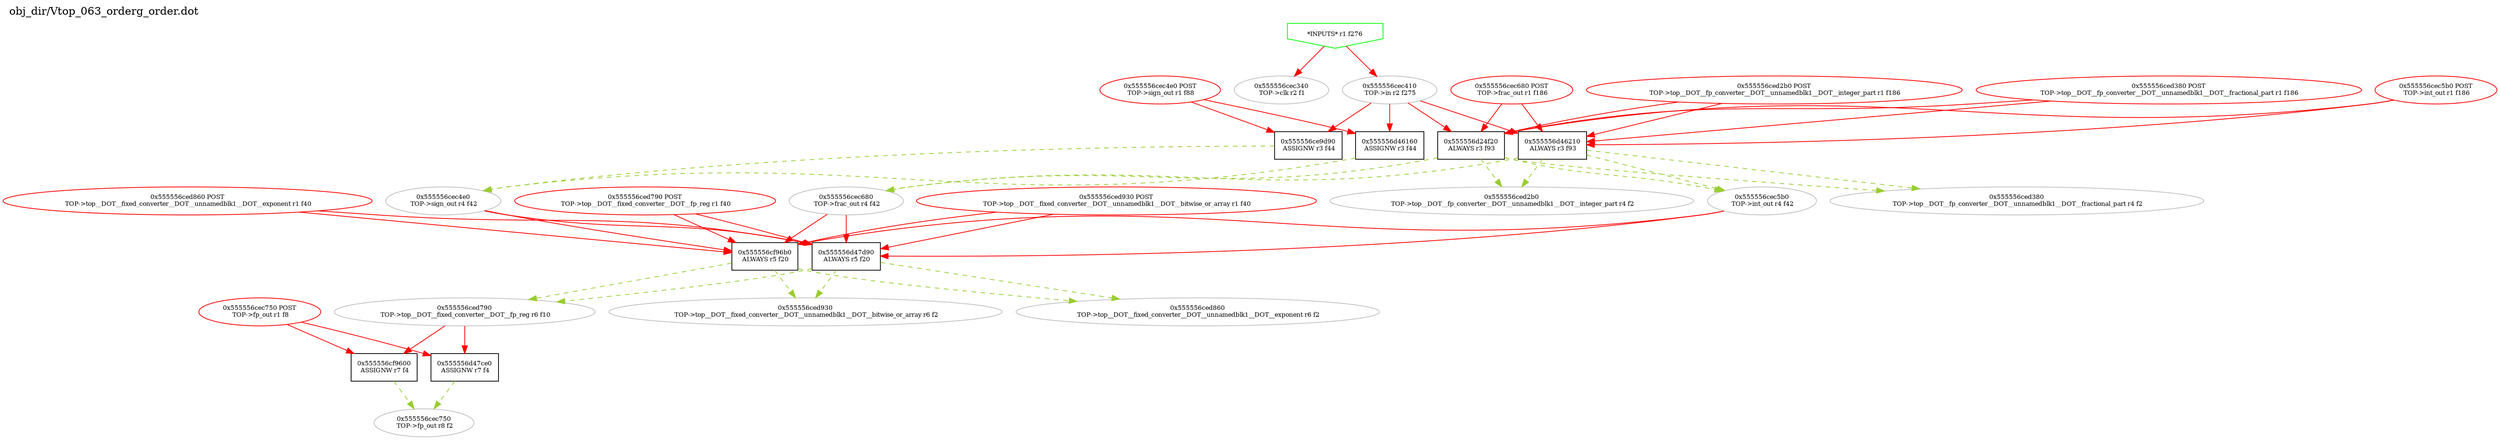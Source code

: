 digraph v3graph {
	graph	[label="obj_dir/Vtop_063_orderg_order.dot",
		 labelloc=t, labeljust=l,
		 //size="7.5,10",
		 rankdir=TB];
	n0x555556bb2f00_0	[fontsize=8 label="0x555556cec750 POST\n TOP->fp_out r1 f8", color=red, shape=ellipse];
	n0x555556bb2f00_1	[fontsize=8 label="0x555556ced930 POST\n TOP->top__DOT__fixed_converter__DOT__unnamedblk1__DOT__bitwise_or_array r1 f40", color=red, shape=ellipse];
	n0x555556bb2f00_2	[fontsize=8 label="0x555556ced860 POST\n TOP->top__DOT__fixed_converter__DOT__unnamedblk1__DOT__exponent r1 f40", color=red, shape=ellipse];
	n0x555556bb2f00_3	[fontsize=8 label="0x555556ced790 POST\n TOP->top__DOT__fixed_converter__DOT__fp_reg r1 f40", color=red, shape=ellipse];
	n0x555556bb2f00_4	[fontsize=8 label="0x555556cec4e0 POST\n TOP->sign_out r1 f88", color=red, shape=ellipse];
	n0x555556bb2f00_5	[fontsize=8 label="0x555556ced2b0 POST\n TOP->top__DOT__fp_converter__DOT__unnamedblk1__DOT__integer_part r1 f186", color=red, shape=ellipse];
	n0x555556bb2f00_6	[fontsize=8 label="0x555556ced380 POST\n TOP->top__DOT__fp_converter__DOT__unnamedblk1__DOT__fractional_part r1 f186", color=red, shape=ellipse];
	n0x555556bb2f00_7	[fontsize=8 label="0x555556cec5b0 POST\n TOP->int_out r1 f186", color=red, shape=ellipse];
	n0x555556bb2f00_8	[fontsize=8 label="0x555556cec680 POST\n TOP->frac_out r1 f186", color=red, shape=ellipse];
	n9	[fontsize=8 label="*INPUTS* r1 f276", color=green, shape=invhouse];
	n0_10	[fontsize=8 label="0x555556cec340\n TOP->clk r2 f1", color=grey, shape=ellipse];
	n0_11	[fontsize=8 label="0x555556cec410\n TOP->in r2 f275", color=grey, shape=ellipse];
	n0x555556bb2f00_12	[fontsize=8 label="0x555556ce9d90\n ASSIGNW r3 f44", color=black, shape=rect];
	n0x555556bb2f00_13	[fontsize=8 label="0x555556d46160\n ASSIGNW r3 f44", color=black, shape=rect];
	n0x555556bb2f00_14	[fontsize=8 label="0x555556d24f20\n ALWAYS r3 f93", color=black, shape=rect];
	n0x555556bb2f00_15	[fontsize=8 label="0x555556d46210\n ALWAYS r3 f93", color=black, shape=rect];
	n0x555556bb2f00_16	[fontsize=8 label="0x555556ced2b0\n TOP->top__DOT__fp_converter__DOT__unnamedblk1__DOT__integer_part r4 f2", color=grey, shape=ellipse];
	n0x555556bb2f00_17	[fontsize=8 label="0x555556ced380\n TOP->top__DOT__fp_converter__DOT__unnamedblk1__DOT__fractional_part r4 f2", color=grey, shape=ellipse];
	n0x555556bb2f00_18	[fontsize=8 label="0x555556cec4e0\n TOP->sign_out r4 f42", color=grey, shape=ellipse];
	n0x555556bb2f00_19	[fontsize=8 label="0x555556cec5b0\n TOP->int_out r4 f42", color=grey, shape=ellipse];
	n0x555556bb2f00_20	[fontsize=8 label="0x555556cec680\n TOP->frac_out r4 f42", color=grey, shape=ellipse];
	n0x555556bb2f00_21	[fontsize=8 label="0x555556cf96b0\n ALWAYS r5 f20", color=black, shape=rect];
	n0x555556bb2f00_22	[fontsize=8 label="0x555556d47d90\n ALWAYS r5 f20", color=black, shape=rect];
	n0x555556bb2f00_23	[fontsize=8 label="0x555556ced930\n TOP->top__DOT__fixed_converter__DOT__unnamedblk1__DOT__bitwise_or_array r6 f2", color=grey, shape=ellipse];
	n0x555556bb2f00_24	[fontsize=8 label="0x555556ced860\n TOP->top__DOT__fixed_converter__DOT__unnamedblk1__DOT__exponent r6 f2", color=grey, shape=ellipse];
	n0x555556bb2f00_25	[fontsize=8 label="0x555556ced790\n TOP->top__DOT__fixed_converter__DOT__fp_reg r6 f10", color=grey, shape=ellipse];
	n0x555556bb2f00_26	[fontsize=8 label="0x555556cf9600\n ASSIGNW r7 f4", color=black, shape=rect];
	n0x555556bb2f00_27	[fontsize=8 label="0x555556d47ce0\n ASSIGNW r7 f4", color=black, shape=rect];
	n0x555556bb2f00_28	[fontsize=8 label="0x555556cec750\n TOP->fp_out r8 f2", color=grey, shape=ellipse];
	n0x555556bb2f00_0 -> n0x555556bb2f00_26 [fontsize=8 label="" weight=2 color=red];
	n0x555556bb2f00_0 -> n0x555556bb2f00_27 [fontsize=8 label="" weight=2 color=red];
	n0x555556bb2f00_1 -> n0x555556bb2f00_21 [fontsize=8 label="" weight=2 color=red];
	n0x555556bb2f00_1 -> n0x555556bb2f00_22 [fontsize=8 label="" weight=2 color=red];
	n0x555556bb2f00_2 -> n0x555556bb2f00_21 [fontsize=8 label="" weight=2 color=red];
	n0x555556bb2f00_2 -> n0x555556bb2f00_22 [fontsize=8 label="" weight=2 color=red];
	n0x555556bb2f00_3 -> n0x555556bb2f00_21 [fontsize=8 label="" weight=2 color=red];
	n0x555556bb2f00_3 -> n0x555556bb2f00_22 [fontsize=8 label="" weight=2 color=red];
	n0x555556bb2f00_4 -> n0x555556bb2f00_12 [fontsize=8 label="" weight=2 color=red];
	n0x555556bb2f00_4 -> n0x555556bb2f00_13 [fontsize=8 label="" weight=2 color=red];
	n0x555556bb2f00_5 -> n0x555556bb2f00_14 [fontsize=8 label="" weight=2 color=red];
	n0x555556bb2f00_5 -> n0x555556bb2f00_15 [fontsize=8 label="" weight=2 color=red];
	n0x555556bb2f00_6 -> n0x555556bb2f00_14 [fontsize=8 label="" weight=2 color=red];
	n0x555556bb2f00_6 -> n0x555556bb2f00_15 [fontsize=8 label="" weight=2 color=red];
	n0x555556bb2f00_7 -> n0x555556bb2f00_14 [fontsize=8 label="" weight=2 color=red];
	n0x555556bb2f00_7 -> n0x555556bb2f00_15 [fontsize=8 label="" weight=2 color=red];
	n0x555556bb2f00_8 -> n0x555556bb2f00_14 [fontsize=8 label="" weight=2 color=red];
	n0x555556bb2f00_8 -> n0x555556bb2f00_15 [fontsize=8 label="" weight=2 color=red];
	n9 -> n0_10 [fontsize=8 label="" weight=1 color=red];
	n9 -> n0_11 [fontsize=8 label="" weight=1 color=red];
	n0_11 -> n0x555556bb2f00_12 [fontsize=8 label="" weight=8 color=red];
	n0_11 -> n0x555556bb2f00_13 [fontsize=8 label="" weight=8 color=red];
	n0_11 -> n0x555556bb2f00_14 [fontsize=8 label="" weight=8 color=red];
	n0_11 -> n0x555556bb2f00_15 [fontsize=8 label="" weight=8 color=red];
	n0x555556bb2f00_12 -> n0x555556bb2f00_18 [fontsize=8 label="" weight=1 color=yellowGreen style=dashed];
	n0x555556bb2f00_13 -> n0x555556bb2f00_18 [fontsize=8 label="" weight=1 color=yellowGreen style=dashed];
	n0x555556bb2f00_14 -> n0x555556bb2f00_16 [fontsize=8 label="" weight=1 color=yellowGreen style=dashed];
	n0x555556bb2f00_14 -> n0x555556bb2f00_17 [fontsize=8 label="" weight=1 color=yellowGreen style=dashed];
	n0x555556bb2f00_14 -> n0x555556bb2f00_19 [fontsize=8 label="" weight=1 color=yellowGreen style=dashed];
	n0x555556bb2f00_14 -> n0x555556bb2f00_20 [fontsize=8 label="" weight=1 color=yellowGreen style=dashed];
	n0x555556bb2f00_15 -> n0x555556bb2f00_16 [fontsize=8 label="" weight=1 color=yellowGreen style=dashed];
	n0x555556bb2f00_15 -> n0x555556bb2f00_17 [fontsize=8 label="" weight=1 color=yellowGreen style=dashed];
	n0x555556bb2f00_15 -> n0x555556bb2f00_19 [fontsize=8 label="" weight=1 color=yellowGreen style=dashed];
	n0x555556bb2f00_15 -> n0x555556bb2f00_20 [fontsize=8 label="" weight=1 color=yellowGreen style=dashed];
	n0x555556bb2f00_18 -> n0x555556bb2f00_21 [fontsize=8 label="" weight=8 color=red];
	n0x555556bb2f00_18 -> n0x555556bb2f00_22 [fontsize=8 label="" weight=8 color=red];
	n0x555556bb2f00_19 -> n0x555556bb2f00_21 [fontsize=8 label="" weight=8 color=red];
	n0x555556bb2f00_19 -> n0x555556bb2f00_22 [fontsize=8 label="" weight=8 color=red];
	n0x555556bb2f00_20 -> n0x555556bb2f00_21 [fontsize=8 label="" weight=8 color=red];
	n0x555556bb2f00_20 -> n0x555556bb2f00_22 [fontsize=8 label="" weight=8 color=red];
	n0x555556bb2f00_21 -> n0x555556bb2f00_23 [fontsize=8 label="" weight=1 color=yellowGreen style=dashed];
	n0x555556bb2f00_21 -> n0x555556bb2f00_24 [fontsize=8 label="" weight=1 color=yellowGreen style=dashed];
	n0x555556bb2f00_21 -> n0x555556bb2f00_25 [fontsize=8 label="" weight=1 color=yellowGreen style=dashed];
	n0x555556bb2f00_22 -> n0x555556bb2f00_23 [fontsize=8 label="" weight=1 color=yellowGreen style=dashed];
	n0x555556bb2f00_22 -> n0x555556bb2f00_24 [fontsize=8 label="" weight=1 color=yellowGreen style=dashed];
	n0x555556bb2f00_22 -> n0x555556bb2f00_25 [fontsize=8 label="" weight=1 color=yellowGreen style=dashed];
	n0x555556bb2f00_25 -> n0x555556bb2f00_26 [fontsize=8 label="" weight=8 color=red];
	n0x555556bb2f00_25 -> n0x555556bb2f00_27 [fontsize=8 label="" weight=8 color=red];
	n0x555556bb2f00_26 -> n0x555556bb2f00_28 [fontsize=8 label="" weight=1 color=yellowGreen style=dashed];
	n0x555556bb2f00_27 -> n0x555556bb2f00_28 [fontsize=8 label="" weight=1 color=yellowGreen style=dashed];
}
